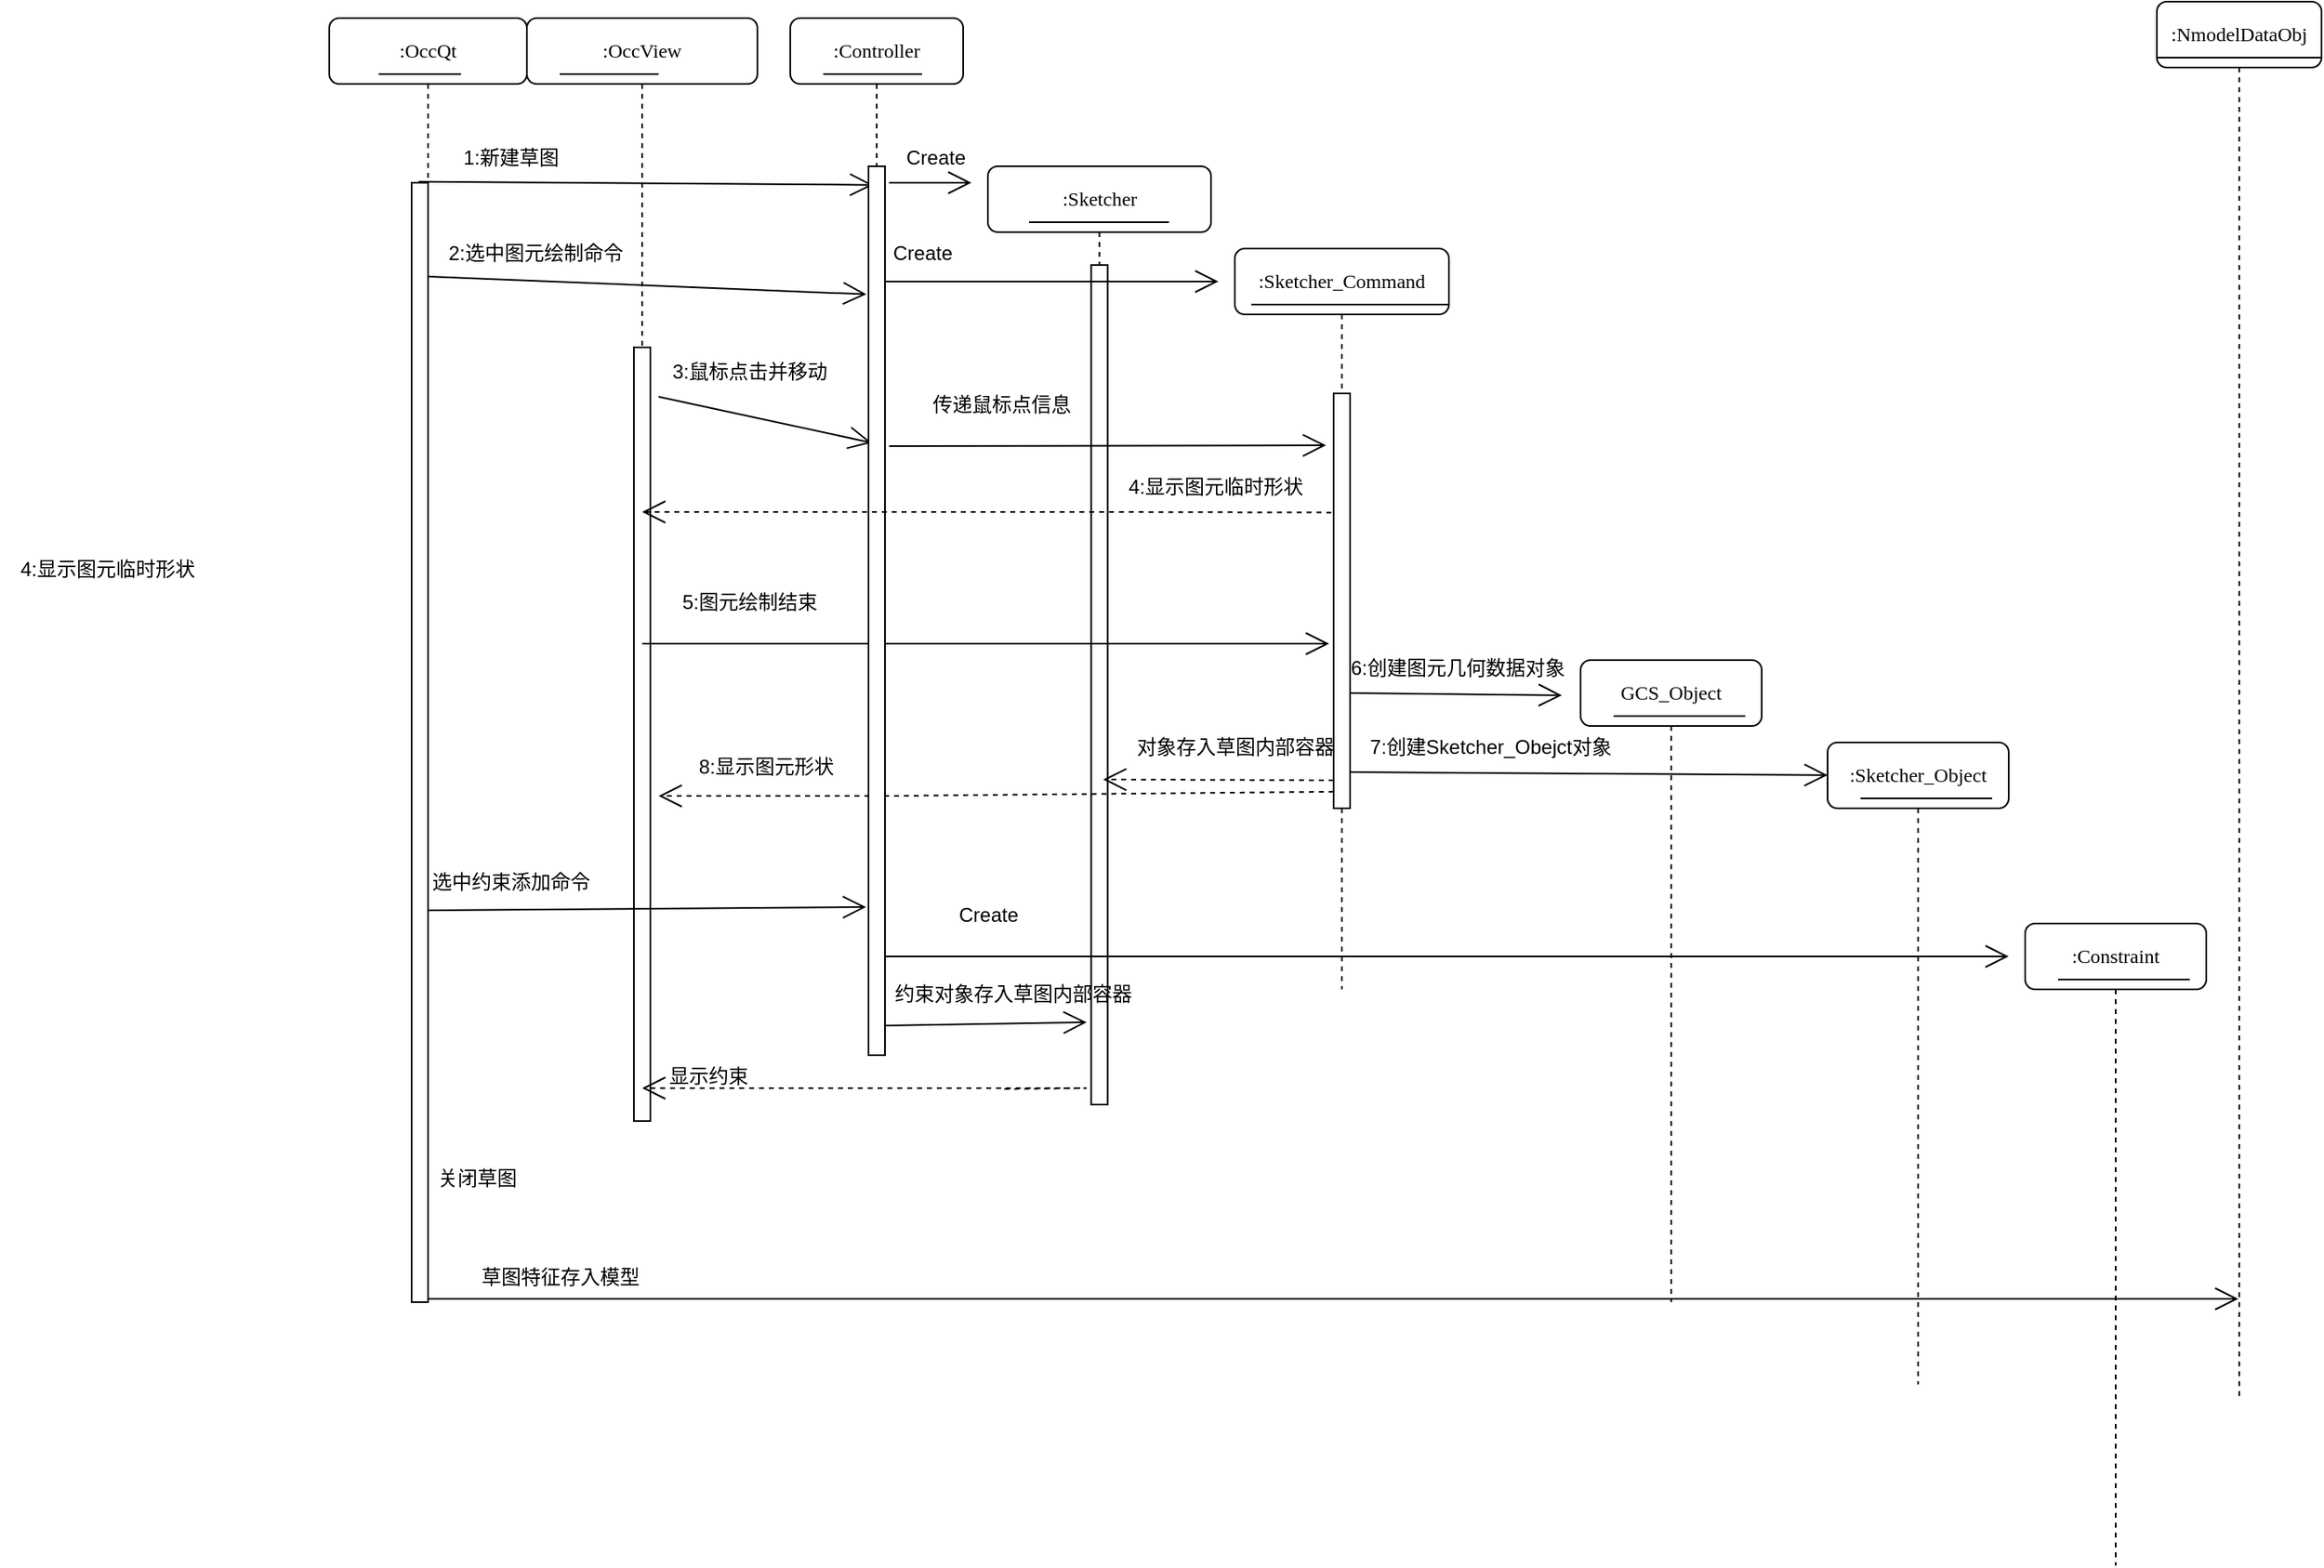 <mxfile version="22.0.8" type="github">
  <diagram name="第 1 页" id="pxupF_m19sK6GDL_rKMm">
    <mxGraphModel dx="2117" dy="615" grid="1" gridSize="10" guides="1" tooltips="1" connect="1" arrows="1" fold="1" page="1" pageScale="1" pageWidth="827" pageHeight="1169" math="0" shadow="0">
      <root>
        <mxCell id="0" />
        <mxCell id="1" parent="0" />
        <mxCell id="zHRK3XGYiJXSnVPbU2CI-1" value=":OccView" style="shape=umlLifeline;perimeter=lifelinePerimeter;whiteSpace=wrap;html=1;container=1;collapsible=0;recursiveResize=0;outlineConnect=0;rounded=1;shadow=0;comic=0;labelBackgroundColor=none;strokeWidth=1;fontFamily=Verdana;fontSize=12;align=center;" vertex="1" parent="1">
          <mxGeometry x="240" y="80" width="140" height="670" as="geometry" />
        </mxCell>
        <mxCell id="zHRK3XGYiJXSnVPbU2CI-2" value="" style="html=1;points=[];perimeter=orthogonalPerimeter;rounded=0;shadow=0;comic=0;labelBackgroundColor=none;strokeWidth=1;fontFamily=Verdana;fontSize=12;align=center;" vertex="1" parent="zHRK3XGYiJXSnVPbU2CI-1">
          <mxGeometry x="65" y="200" width="10" height="470" as="geometry" />
        </mxCell>
        <mxCell id="zHRK3XGYiJXSnVPbU2CI-3" value="" style="line;strokeWidth=1;fillColor=none;align=left;verticalAlign=middle;spacingTop=-1;spacingLeft=3;spacingRight=3;rotatable=0;labelPosition=right;points=[];portConstraint=eastwest;strokeColor=inherit;" vertex="1" parent="zHRK3XGYiJXSnVPbU2CI-1">
          <mxGeometry x="20" y="30" width="60" height="8" as="geometry" />
        </mxCell>
        <mxCell id="zHRK3XGYiJXSnVPbU2CI-40" value="3:鼠标点击并移动" style="text;html=1;align=center;verticalAlign=middle;resizable=0;points=[];autosize=1;strokeColor=none;fillColor=none;" vertex="1" parent="zHRK3XGYiJXSnVPbU2CI-1">
          <mxGeometry x="75" y="200" width="120" height="30" as="geometry" />
        </mxCell>
        <mxCell id="zHRK3XGYiJXSnVPbU2CI-45" value="选中约束添加命令" style="text;html=1;align=center;verticalAlign=middle;resizable=0;points=[];autosize=1;strokeColor=none;fillColor=none;" vertex="1" parent="zHRK3XGYiJXSnVPbU2CI-1">
          <mxGeometry x="-70" y="510" width="120" height="30" as="geometry" />
        </mxCell>
        <mxCell id="zHRK3XGYiJXSnVPbU2CI-4" value=":Sketcher" style="shape=umlLifeline;perimeter=lifelinePerimeter;whiteSpace=wrap;html=1;container=1;collapsible=0;recursiveResize=0;outlineConnect=0;rounded=1;shadow=0;comic=0;labelBackgroundColor=none;strokeWidth=1;fontFamily=Verdana;fontSize=12;align=center;" vertex="1" parent="1">
          <mxGeometry x="520" y="170" width="135.5" height="570" as="geometry" />
        </mxCell>
        <mxCell id="zHRK3XGYiJXSnVPbU2CI-5" value="" style="html=1;points=[];perimeter=orthogonalPerimeter;rounded=0;shadow=0;comic=0;labelBackgroundColor=none;strokeWidth=1;fontFamily=Verdana;fontSize=12;align=center;" vertex="1" parent="zHRK3XGYiJXSnVPbU2CI-4">
          <mxGeometry x="62.75" y="60" width="10" height="510" as="geometry" />
        </mxCell>
        <mxCell id="zHRK3XGYiJXSnVPbU2CI-8" value="" style="line;strokeWidth=1;fillColor=none;align=left;verticalAlign=middle;spacingTop=-1;spacingLeft=3;spacingRight=3;rotatable=0;labelPosition=right;points=[];portConstraint=eastwest;strokeColor=inherit;" vertex="1" parent="zHRK3XGYiJXSnVPbU2CI-4">
          <mxGeometry x="25" y="30" width="85" height="8" as="geometry" />
        </mxCell>
        <mxCell id="zHRK3XGYiJXSnVPbU2CI-64" value="" style="endArrow=open;endFill=1;endSize=12;html=1;rounded=0;entryX=-0.1;entryY=0.005;entryDx=0;entryDy=0;entryPerimeter=0;" edge="1" parent="zHRK3XGYiJXSnVPbU2CI-4" source="zHRK3XGYiJXSnVPbU2CI-1">
          <mxGeometry width="160" relative="1" as="geometry">
            <mxPoint x="-71.75" y="291" as="sourcePoint" />
            <mxPoint x="207.25" y="290" as="targetPoint" />
          </mxGeometry>
        </mxCell>
        <mxCell id="zHRK3XGYiJXSnVPbU2CI-99" value="" style="endArrow=open;endFill=1;endSize=12;html=1;rounded=0;entryX=-0.46;entryY=0.125;entryDx=0;entryDy=0;entryPerimeter=0;" edge="1" parent="zHRK3XGYiJXSnVPbU2CI-4" target="zHRK3XGYiJXSnVPbU2CI-59">
          <mxGeometry width="160" relative="1" as="geometry">
            <mxPoint x="-60" y="170" as="sourcePoint" />
            <mxPoint x="142.5" y="170" as="targetPoint" />
          </mxGeometry>
        </mxCell>
        <mxCell id="zHRK3XGYiJXSnVPbU2CI-100" value="传递鼠标点信息" style="text;html=1;align=center;verticalAlign=middle;resizable=0;points=[];autosize=1;strokeColor=none;fillColor=none;" vertex="1" parent="zHRK3XGYiJXSnVPbU2CI-4">
          <mxGeometry x="-47.25" y="130" width="110" height="30" as="geometry" />
        </mxCell>
        <mxCell id="zHRK3XGYiJXSnVPbU2CI-113" value="约束对象存入草图内部容器" style="text;html=1;align=center;verticalAlign=middle;resizable=0;points=[];autosize=1;strokeColor=none;fillColor=none;" vertex="1" parent="zHRK3XGYiJXSnVPbU2CI-4">
          <mxGeometry x="-70" y="488" width="170" height="30" as="geometry" />
        </mxCell>
        <mxCell id="zHRK3XGYiJXSnVPbU2CI-9" value=":Sketcher_Command" style="shape=umlLifeline;perimeter=lifelinePerimeter;whiteSpace=wrap;html=1;container=1;collapsible=0;recursiveResize=0;outlineConnect=0;rounded=1;shadow=0;comic=0;labelBackgroundColor=none;strokeWidth=1;fontFamily=Verdana;fontSize=12;align=center;" vertex="1" parent="1">
          <mxGeometry x="670" y="220" width="130" height="450" as="geometry" />
        </mxCell>
        <mxCell id="zHRK3XGYiJXSnVPbU2CI-14" value="" style="line;strokeWidth=1;fillColor=none;align=left;verticalAlign=middle;spacingTop=-1;spacingLeft=3;spacingRight=3;rotatable=0;labelPosition=right;points=[];portConstraint=eastwest;strokeColor=inherit;" vertex="1" parent="zHRK3XGYiJXSnVPbU2CI-9">
          <mxGeometry x="10" y="30" width="120" height="8" as="geometry" />
        </mxCell>
        <mxCell id="zHRK3XGYiJXSnVPbU2CI-59" value="" style="html=1;points=[];perimeter=orthogonalPerimeter;rounded=0;shadow=0;comic=0;labelBackgroundColor=none;strokeWidth=1;fontFamily=Verdana;fontSize=12;align=center;" vertex="1" parent="zHRK3XGYiJXSnVPbU2CI-9">
          <mxGeometry x="60" y="88" width="10" height="252" as="geometry" />
        </mxCell>
        <mxCell id="zHRK3XGYiJXSnVPbU2CI-73" value="" style="endArrow=open;endFill=1;endSize=12;html=1;rounded=0;exitX=0.42;exitY=-0.001;exitDx=0;exitDy=0;exitPerimeter=0;entryX=0;entryY=0.051;entryDx=0;entryDy=0;entryPerimeter=0;" edge="1" parent="zHRK3XGYiJXSnVPbU2CI-9" target="zHRK3XGYiJXSnVPbU2CI-65">
          <mxGeometry width="160" relative="1" as="geometry">
            <mxPoint x="70" y="318" as="sourcePoint" />
            <mxPoint x="220" y="280" as="targetPoint" />
          </mxGeometry>
        </mxCell>
        <mxCell id="zHRK3XGYiJXSnVPbU2CI-103" value="" style="endArrow=open;endFill=1;endSize=12;html=1;rounded=0;entryX=0.924;entryY=1.047;entryDx=0;entryDy=0;entryPerimeter=0;" edge="1" parent="zHRK3XGYiJXSnVPbU2CI-9" target="zHRK3XGYiJXSnVPbU2CI-42">
          <mxGeometry width="160" relative="1" as="geometry">
            <mxPoint x="70" y="270" as="sourcePoint" />
            <mxPoint x="237.25" y="270" as="targetPoint" />
          </mxGeometry>
        </mxCell>
        <mxCell id="zHRK3XGYiJXSnVPbU2CI-105" value="" style="endArrow=open;endFill=1;endSize=12;html=1;rounded=0;dashed=1;" edge="1" parent="zHRK3XGYiJXSnVPbU2CI-9">
          <mxGeometry width="160" relative="1" as="geometry">
            <mxPoint x="60" y="323" as="sourcePoint" />
            <mxPoint x="-80" y="322.5" as="targetPoint" />
            <Array as="points">
              <mxPoint x="60" y="322.5" />
            </Array>
          </mxGeometry>
        </mxCell>
        <mxCell id="zHRK3XGYiJXSnVPbU2CI-16" value=":NmodelDataObj" style="shape=umlLifeline;perimeter=lifelinePerimeter;whiteSpace=wrap;html=1;container=1;collapsible=0;recursiveResize=0;outlineConnect=0;rounded=1;shadow=0;comic=0;labelBackgroundColor=none;strokeWidth=1;fontFamily=Verdana;fontSize=12;align=center;" vertex="1" parent="1">
          <mxGeometry x="1230" y="70" width="100" height="850" as="geometry" />
        </mxCell>
        <mxCell id="zHRK3XGYiJXSnVPbU2CI-19" value="" style="line;strokeWidth=1;fillColor=none;align=left;verticalAlign=middle;spacingTop=-1;spacingLeft=3;spacingRight=3;rotatable=0;labelPosition=right;points=[];portConstraint=eastwest;strokeColor=inherit;" vertex="1" parent="zHRK3XGYiJXSnVPbU2CI-16">
          <mxGeometry y="30" width="100" height="8" as="geometry" />
        </mxCell>
        <mxCell id="zHRK3XGYiJXSnVPbU2CI-20" value=":OccQt&lt;br&gt;" style="shape=umlLifeline;perimeter=lifelinePerimeter;whiteSpace=wrap;html=1;container=1;collapsible=0;recursiveResize=0;outlineConnect=0;rounded=1;shadow=0;comic=0;labelBackgroundColor=none;strokeWidth=1;fontFamily=Verdana;fontSize=12;align=center;" vertex="1" parent="1">
          <mxGeometry x="120" y="80" width="120" height="780" as="geometry" />
        </mxCell>
        <mxCell id="zHRK3XGYiJXSnVPbU2CI-21" value="" style="html=1;points=[];perimeter=orthogonalPerimeter;rounded=0;shadow=0;comic=0;labelBackgroundColor=none;strokeWidth=1;fontFamily=Verdana;fontSize=12;align=center;" vertex="1" parent="zHRK3XGYiJXSnVPbU2CI-20">
          <mxGeometry x="50" y="100" width="10" height="680" as="geometry" />
        </mxCell>
        <mxCell id="zHRK3XGYiJXSnVPbU2CI-22" value="" style="line;strokeWidth=1;fillColor=none;align=left;verticalAlign=middle;spacingTop=-1;spacingLeft=3;spacingRight=3;rotatable=0;labelPosition=right;points=[];portConstraint=eastwest;strokeColor=inherit;" vertex="1" parent="zHRK3XGYiJXSnVPbU2CI-20">
          <mxGeometry x="30" y="30" width="50" height="8" as="geometry" />
        </mxCell>
        <mxCell id="zHRK3XGYiJXSnVPbU2CI-36" value="1:新建草图" style="text;html=1;align=center;verticalAlign=middle;resizable=0;points=[];autosize=1;strokeColor=none;fillColor=none;" vertex="1" parent="zHRK3XGYiJXSnVPbU2CI-20">
          <mxGeometry x="70" y="70" width="80" height="30" as="geometry" />
        </mxCell>
        <mxCell id="zHRK3XGYiJXSnVPbU2CI-104" value="" style="endArrow=open;endFill=1;endSize=12;html=1;rounded=0;entryX=-0.13;entryY=0.144;entryDx=0;entryDy=0;entryPerimeter=0;" edge="1" parent="zHRK3XGYiJXSnVPbU2CI-20">
          <mxGeometry width="160" relative="1" as="geometry">
            <mxPoint x="60" y="542" as="sourcePoint" />
            <mxPoint x="326" y="540" as="targetPoint" />
          </mxGeometry>
        </mxCell>
        <mxCell id="zHRK3XGYiJXSnVPbU2CI-44" value="关闭草图" style="text;html=1;strokeColor=none;fillColor=none;align=center;verticalAlign=middle;whiteSpace=wrap;rounded=0;" vertex="1" parent="zHRK3XGYiJXSnVPbU2CI-20">
          <mxGeometry x="60" y="690" width="60" height="30" as="geometry" />
        </mxCell>
        <mxCell id="zHRK3XGYiJXSnVPbU2CI-120" value="" style="endArrow=open;endFill=1;endSize=12;html=1;rounded=0;exitX=0.42;exitY=-0.001;exitDx=0;exitDy=0;exitPerimeter=0;" edge="1" parent="zHRK3XGYiJXSnVPbU2CI-20" target="zHRK3XGYiJXSnVPbU2CI-16">
          <mxGeometry width="160" relative="1" as="geometry">
            <mxPoint x="60" y="778" as="sourcePoint" />
            <mxPoint x="336" y="780" as="targetPoint" />
          </mxGeometry>
        </mxCell>
        <mxCell id="zHRK3XGYiJXSnVPbU2CI-35" value="" style="endArrow=open;endFill=1;endSize=12;html=1;rounded=0;exitX=0.42;exitY=-0.001;exitDx=0;exitDy=0;exitPerimeter=0;entryX=0.28;entryY=0.021;entryDx=0;entryDy=0;entryPerimeter=0;" edge="1" parent="1" source="zHRK3XGYiJXSnVPbU2CI-21" target="zHRK3XGYiJXSnVPbU2CI-87">
          <mxGeometry width="160" relative="1" as="geometry">
            <mxPoint x="30" y="280" as="sourcePoint" />
            <mxPoint x="190" y="280" as="targetPoint" />
          </mxGeometry>
        </mxCell>
        <mxCell id="zHRK3XGYiJXSnVPbU2CI-39" value="2:选中图元绘制命令" style="text;html=1;align=center;verticalAlign=middle;resizable=0;points=[];autosize=1;strokeColor=none;fillColor=none;" vertex="1" parent="1">
          <mxGeometry x="180" y="208" width="130" height="30" as="geometry" />
        </mxCell>
        <mxCell id="zHRK3XGYiJXSnVPbU2CI-43" value="7:创建Sketcher_Obejct对象" style="text;html=1;align=center;verticalAlign=middle;resizable=0;points=[];autosize=1;strokeColor=none;fillColor=none;" vertex="1" parent="1">
          <mxGeometry x="740" y="508" width="170" height="30" as="geometry" />
        </mxCell>
        <mxCell id="zHRK3XGYiJXSnVPbU2CI-58" value="" style="endArrow=open;endFill=1;endSize=12;html=1;rounded=0;entryX=-0.13;entryY=0.144;entryDx=0;entryDy=0;entryPerimeter=0;" edge="1" parent="1" target="zHRK3XGYiJXSnVPbU2CI-87">
          <mxGeometry width="160" relative="1" as="geometry">
            <mxPoint x="180" y="237" as="sourcePoint" />
            <mxPoint x="400" y="190" as="targetPoint" />
          </mxGeometry>
        </mxCell>
        <mxCell id="zHRK3XGYiJXSnVPbU2CI-60" value="" style="endArrow=open;endFill=1;endSize=12;html=1;rounded=0;entryX=0.19;entryY=0.311;entryDx=0;entryDy=0;entryPerimeter=0;" edge="1" parent="1" target="zHRK3XGYiJXSnVPbU2CI-87">
          <mxGeometry width="160" relative="1" as="geometry">
            <mxPoint x="320" y="310" as="sourcePoint" />
            <mxPoint x="359" y="363" as="targetPoint" />
          </mxGeometry>
        </mxCell>
        <mxCell id="zHRK3XGYiJXSnVPbU2CI-42" value="6:创建图元几何数据对象" style="text;html=1;align=center;verticalAlign=middle;resizable=0;points=[];autosize=1;strokeColor=none;fillColor=none;" vertex="1" parent="1">
          <mxGeometry x="730" y="460" width="150" height="30" as="geometry" />
        </mxCell>
        <mxCell id="zHRK3XGYiJXSnVPbU2CI-62" value="4:显示图元临时形状" style="text;html=1;align=center;verticalAlign=middle;resizable=0;points=[];autosize=1;strokeColor=none;fillColor=none;" vertex="1" parent="1">
          <mxGeometry x="-80" y="400" width="130" height="30" as="geometry" />
        </mxCell>
        <mxCell id="zHRK3XGYiJXSnVPbU2CI-41" value="5:图元绘制结束" style="text;html=1;align=center;verticalAlign=middle;resizable=0;points=[];autosize=1;strokeColor=none;fillColor=none;" vertex="1" parent="1">
          <mxGeometry x="320" y="420" width="110" height="30" as="geometry" />
        </mxCell>
        <mxCell id="zHRK3XGYiJXSnVPbU2CI-65" value=":Sketcher_Object" style="shape=umlLifeline;perimeter=lifelinePerimeter;whiteSpace=wrap;html=1;container=1;collapsible=0;recursiveResize=0;outlineConnect=0;rounded=1;shadow=0;comic=0;labelBackgroundColor=none;strokeWidth=1;fontFamily=Verdana;fontSize=12;align=center;" vertex="1" parent="1">
          <mxGeometry x="1030" y="520" width="110" height="390" as="geometry" />
        </mxCell>
        <mxCell id="zHRK3XGYiJXSnVPbU2CI-67" value="" style="line;strokeWidth=1;fillColor=none;align=left;verticalAlign=middle;spacingTop=-1;spacingLeft=3;spacingRight=3;rotatable=0;labelPosition=right;points=[];portConstraint=eastwest;strokeColor=inherit;" vertex="1" parent="zHRK3XGYiJXSnVPbU2CI-65">
          <mxGeometry x="20" y="30" width="80" height="8" as="geometry" />
        </mxCell>
        <mxCell id="zHRK3XGYiJXSnVPbU2CI-74" value="GCS_Object" style="shape=umlLifeline;perimeter=lifelinePerimeter;whiteSpace=wrap;html=1;container=1;collapsible=0;recursiveResize=0;outlineConnect=0;rounded=1;shadow=0;comic=0;labelBackgroundColor=none;strokeWidth=1;fontFamily=Verdana;fontSize=12;align=center;" vertex="1" parent="1">
          <mxGeometry x="880" y="470" width="110" height="390" as="geometry" />
        </mxCell>
        <mxCell id="zHRK3XGYiJXSnVPbU2CI-75" value="" style="line;strokeWidth=1;fillColor=none;align=left;verticalAlign=middle;spacingTop=-1;spacingLeft=3;spacingRight=3;rotatable=0;labelPosition=right;points=[];portConstraint=eastwest;strokeColor=inherit;" vertex="1" parent="zHRK3XGYiJXSnVPbU2CI-74">
          <mxGeometry x="20" y="30" width="80" height="8" as="geometry" />
        </mxCell>
        <mxCell id="zHRK3XGYiJXSnVPbU2CI-77" value="" style="endArrow=open;endFill=1;endSize=12;html=1;rounded=0;exitX=0;exitY=0.96;exitDx=0;exitDy=0;exitPerimeter=0;dashed=1;" edge="1" parent="1" source="zHRK3XGYiJXSnVPbU2CI-59">
          <mxGeometry width="160" relative="1" as="geometry">
            <mxPoint x="597" y="552.5" as="sourcePoint" />
            <mxPoint x="320" y="552.5" as="targetPoint" />
            <Array as="points">
              <mxPoint x="460" y="552.5" />
            </Array>
          </mxGeometry>
        </mxCell>
        <mxCell id="zHRK3XGYiJXSnVPbU2CI-78" value="8:显示图元形状" style="text;html=1;align=center;verticalAlign=middle;resizable=0;points=[];autosize=1;strokeColor=none;fillColor=none;" vertex="1" parent="1">
          <mxGeometry x="330" y="520" width="110" height="30" as="geometry" />
        </mxCell>
        <mxCell id="zHRK3XGYiJXSnVPbU2CI-86" value=":Controller" style="shape=umlLifeline;perimeter=lifelinePerimeter;whiteSpace=wrap;html=1;container=1;collapsible=0;recursiveResize=0;outlineConnect=0;rounded=1;shadow=0;comic=0;labelBackgroundColor=none;strokeWidth=1;fontFamily=Verdana;fontSize=12;align=center;" vertex="1" parent="1">
          <mxGeometry x="400" y="80" width="105" height="630" as="geometry" />
        </mxCell>
        <mxCell id="zHRK3XGYiJXSnVPbU2CI-87" value="" style="html=1;points=[];perimeter=orthogonalPerimeter;rounded=0;shadow=0;comic=0;labelBackgroundColor=none;strokeWidth=1;fontFamily=Verdana;fontSize=12;align=center;" vertex="1" parent="zHRK3XGYiJXSnVPbU2CI-86">
          <mxGeometry x="47.5" y="90" width="10" height="540" as="geometry" />
        </mxCell>
        <mxCell id="zHRK3XGYiJXSnVPbU2CI-91" value="" style="line;strokeWidth=1;fillColor=none;align=left;verticalAlign=middle;spacingTop=-1;spacingLeft=3;spacingRight=3;rotatable=0;labelPosition=right;points=[];portConstraint=eastwest;strokeColor=inherit;" vertex="1" parent="zHRK3XGYiJXSnVPbU2CI-86">
          <mxGeometry x="20" y="30" width="60" height="8" as="geometry" />
        </mxCell>
        <mxCell id="zHRK3XGYiJXSnVPbU2CI-92" value="" style="endArrow=open;endFill=1;endSize=12;html=1;rounded=0;" edge="1" parent="zHRK3XGYiJXSnVPbU2CI-86">
          <mxGeometry width="160" relative="1" as="geometry">
            <mxPoint x="60" y="100" as="sourcePoint" />
            <mxPoint x="110" y="100" as="targetPoint" />
          </mxGeometry>
        </mxCell>
        <mxCell id="zHRK3XGYiJXSnVPbU2CI-93" value="Create" style="text;html=1;align=center;verticalAlign=middle;resizable=0;points=[];autosize=1;strokeColor=none;fillColor=none;" vertex="1" parent="zHRK3XGYiJXSnVPbU2CI-86">
          <mxGeometry x="57.5" y="70" width="60" height="30" as="geometry" />
        </mxCell>
        <mxCell id="zHRK3XGYiJXSnVPbU2CI-96" value="" style="endArrow=open;endFill=1;endSize=12;html=1;rounded=0;" edge="1" parent="zHRK3XGYiJXSnVPbU2CI-86">
          <mxGeometry width="160" relative="1" as="geometry">
            <mxPoint x="57.5" y="160" as="sourcePoint" />
            <mxPoint x="260" y="160" as="targetPoint" />
          </mxGeometry>
        </mxCell>
        <mxCell id="zHRK3XGYiJXSnVPbU2CI-109" value="" style="endArrow=open;endFill=1;endSize=12;html=1;rounded=0;" edge="1" parent="zHRK3XGYiJXSnVPbU2CI-86">
          <mxGeometry width="160" relative="1" as="geometry">
            <mxPoint x="57.5" y="570" as="sourcePoint" />
            <mxPoint x="740" y="570" as="targetPoint" />
          </mxGeometry>
        </mxCell>
        <mxCell id="zHRK3XGYiJXSnVPbU2CI-112" value="" style="endArrow=open;endFill=1;endSize=12;html=1;rounded=0;" edge="1" parent="zHRK3XGYiJXSnVPbU2CI-86">
          <mxGeometry width="160" relative="1" as="geometry">
            <mxPoint x="57.5" y="612" as="sourcePoint" />
            <mxPoint x="180" y="610" as="targetPoint" />
          </mxGeometry>
        </mxCell>
        <mxCell id="zHRK3XGYiJXSnVPbU2CI-98" value="Create" style="text;html=1;align=center;verticalAlign=middle;resizable=0;points=[];autosize=1;strokeColor=none;fillColor=none;" vertex="1" parent="1">
          <mxGeometry x="450" y="208" width="60" height="30" as="geometry" />
        </mxCell>
        <mxCell id="zHRK3XGYiJXSnVPbU2CI-61" value="" style="endArrow=open;endFill=1;endSize=12;html=1;rounded=0;exitX=-0.14;exitY=0.287;exitDx=0;exitDy=0;exitPerimeter=0;dashed=1;" edge="1" parent="1" source="zHRK3XGYiJXSnVPbU2CI-59" target="zHRK3XGYiJXSnVPbU2CI-1">
          <mxGeometry width="160" relative="1" as="geometry">
            <mxPoint x="745" y="380" as="sourcePoint" />
            <mxPoint x="450" y="380" as="targetPoint" />
            <Array as="points">
              <mxPoint x="590" y="380" />
            </Array>
          </mxGeometry>
        </mxCell>
        <mxCell id="zHRK3XGYiJXSnVPbU2CI-63" value="4:显示图元临时形状" style="text;html=1;align=center;verticalAlign=middle;resizable=0;points=[];autosize=1;strokeColor=none;fillColor=none;" vertex="1" parent="1">
          <mxGeometry x="592.75" y="350" width="130" height="30" as="geometry" />
        </mxCell>
        <mxCell id="zHRK3XGYiJXSnVPbU2CI-106" value="对象存入草图内部容器" style="text;html=1;align=center;verticalAlign=middle;resizable=0;points=[];autosize=1;strokeColor=none;fillColor=none;" vertex="1" parent="1">
          <mxGeometry x="600" y="508" width="140" height="30" as="geometry" />
        </mxCell>
        <mxCell id="zHRK3XGYiJXSnVPbU2CI-107" value=":Constraint" style="shape=umlLifeline;perimeter=lifelinePerimeter;whiteSpace=wrap;html=1;container=1;collapsible=0;recursiveResize=0;outlineConnect=0;rounded=1;shadow=0;comic=0;labelBackgroundColor=none;strokeWidth=1;fontFamily=Verdana;fontSize=12;align=center;" vertex="1" parent="1">
          <mxGeometry x="1150" y="630" width="110" height="390" as="geometry" />
        </mxCell>
        <mxCell id="zHRK3XGYiJXSnVPbU2CI-108" value="" style="line;strokeWidth=1;fillColor=none;align=left;verticalAlign=middle;spacingTop=-1;spacingLeft=3;spacingRight=3;rotatable=0;labelPosition=right;points=[];portConstraint=eastwest;strokeColor=inherit;" vertex="1" parent="zHRK3XGYiJXSnVPbU2CI-107">
          <mxGeometry x="20" y="30" width="80" height="8" as="geometry" />
        </mxCell>
        <mxCell id="zHRK3XGYiJXSnVPbU2CI-110" value="Create" style="text;html=1;align=center;verticalAlign=middle;resizable=0;points=[];autosize=1;strokeColor=none;fillColor=none;" vertex="1" parent="1">
          <mxGeometry x="490" y="610" width="60" height="30" as="geometry" />
        </mxCell>
        <mxCell id="zHRK3XGYiJXSnVPbU2CI-117" value="" style="endArrow=open;endFill=1;endSize=12;html=1;rounded=0;dashed=1;" edge="1" parent="1" target="zHRK3XGYiJXSnVPbU2CI-1">
          <mxGeometry width="160" relative="1" as="geometry">
            <mxPoint x="530" y="730.5" as="sourcePoint" />
            <mxPoint x="370" y="730.5" as="targetPoint" />
            <Array as="points">
              <mxPoint x="580" y="730" />
            </Array>
          </mxGeometry>
        </mxCell>
        <mxCell id="zHRK3XGYiJXSnVPbU2CI-118" value="显示约束" style="text;html=1;align=center;verticalAlign=middle;resizable=0;points=[];autosize=1;strokeColor=none;fillColor=none;" vertex="1" parent="1">
          <mxGeometry x="315" y="708" width="70" height="30" as="geometry" />
        </mxCell>
        <mxCell id="zHRK3XGYiJXSnVPbU2CI-121" value="草图特征存入模型" style="text;html=1;align=center;verticalAlign=middle;resizable=0;points=[];autosize=1;strokeColor=none;fillColor=none;" vertex="1" parent="1">
          <mxGeometry x="200" y="830" width="120" height="30" as="geometry" />
        </mxCell>
      </root>
    </mxGraphModel>
  </diagram>
</mxfile>
